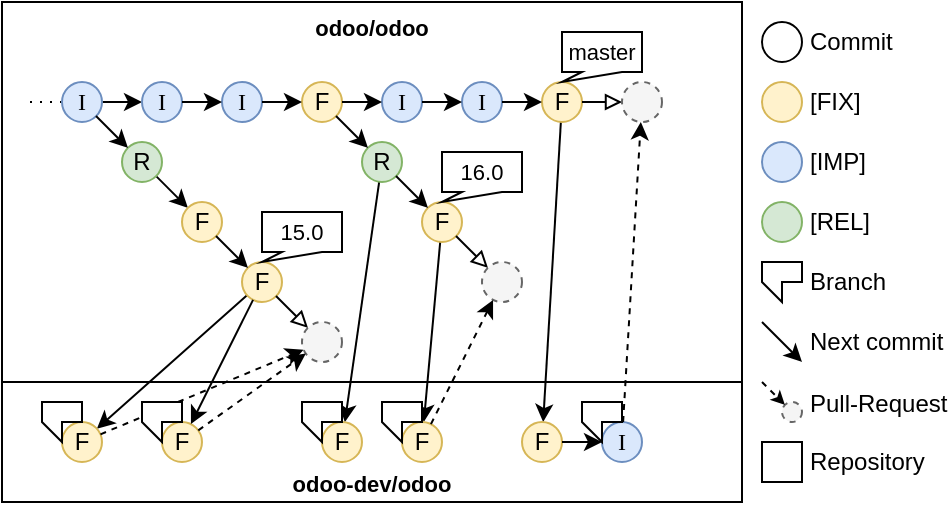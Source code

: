 <mxfile version="21.3.0" type="device">
  <diagram id="eDTlZYB63iw13qqHwxX-" name="Page-1">
    <mxGraphModel dx="398" dy="213" grid="1" gridSize="10" guides="1" tooltips="1" connect="1" arrows="1" fold="1" page="1" pageScale="1" pageWidth="850" pageHeight="1100" math="0" shadow="0">
      <root>
        <mxCell id="0" />
        <mxCell id="1" parent="0" />
        <mxCell id="_4l3IvHe-3uS5yegyjGe-203" value="odoo-dev/odoo" style="rounded=0;whiteSpace=wrap;html=1;fontSize=11;verticalAlign=bottom;fontStyle=1" parent="1" vertex="1">
          <mxGeometry x="70" y="550" width="370" height="60" as="geometry" />
        </mxCell>
        <mxCell id="_4l3IvHe-3uS5yegyjGe-202" value="odoo/odoo" style="rounded=0;whiteSpace=wrap;html=1;fontSize=11;verticalAlign=top;fontStyle=1" parent="1" vertex="1">
          <mxGeometry x="70" y="360" width="370" height="190" as="geometry" />
        </mxCell>
        <mxCell id="d4MCrwgoJ-HxTQabZ7jv-22" style="rounded=0;orthogonalLoop=1;jettySize=auto;html=1;endArrow=classic;endFill=1;" parent="1" source="_4l3IvHe-3uS5yegyjGe-63" target="UUBjyu-xDhq7s3pnQ-3j-14" edge="1">
          <mxGeometry relative="1" as="geometry">
            <mxPoint x="203" y="517" as="sourcePoint" />
            <mxPoint x="160" y="630" as="targetPoint" />
          </mxGeometry>
        </mxCell>
        <mxCell id="d4MCrwgoJ-HxTQabZ7jv-24" style="rounded=0;orthogonalLoop=1;jettySize=auto;html=1;endArrow=classic;endFill=1;" parent="1" source="_4l3IvHe-3uS5yegyjGe-67" target="_4l3IvHe-3uS5yegyjGe-170" edge="1">
          <mxGeometry relative="1" as="geometry">
            <mxPoint x="203" y="517" as="sourcePoint" />
            <mxPoint x="130" y="600" as="targetPoint" />
          </mxGeometry>
        </mxCell>
        <mxCell id="d4MCrwgoJ-HxTQabZ7jv-25" style="rounded=0;orthogonalLoop=1;jettySize=auto;html=1;endArrow=classic;endFill=1;" parent="1" source="_4l3IvHe-3uS5yegyjGe-69" target="_4l3IvHe-3uS5yegyjGe-168" edge="1">
          <mxGeometry relative="1" as="geometry">
            <mxPoint x="293" y="487" as="sourcePoint" />
            <mxPoint x="250" y="600" as="targetPoint" />
          </mxGeometry>
        </mxCell>
        <mxCell id="d4MCrwgoJ-HxTQabZ7jv-30" style="rounded=0;orthogonalLoop=1;jettySize=auto;html=1;endArrow=classic;endFill=1;" parent="1" source="_4l3IvHe-3uS5yegyjGe-40" target="_4l3IvHe-3uS5yegyjGe-162" edge="1">
          <mxGeometry relative="1" as="geometry">
            <mxPoint x="360" y="430" as="sourcePoint" />
            <mxPoint x="360" y="640" as="targetPoint" />
          </mxGeometry>
        </mxCell>
        <mxCell id="_4l3IvHe-3uS5yegyjGe-39" value="" style="edgeStyle=orthogonalEdgeStyle;rounded=0;orthogonalLoop=1;jettySize=auto;html=1;exitX=1;exitY=0.5;exitDx=0;exitDy=0;entryX=0;entryY=0.5;entryDx=0;entryDy=0;" parent="1" source="_4l3IvHe-3uS5yegyjGe-52" target="_4l3IvHe-3uS5yegyjGe-50" edge="1">
          <mxGeometry relative="1" as="geometry">
            <mxPoint x="320" y="410" as="targetPoint" />
          </mxGeometry>
        </mxCell>
        <mxCell id="_4l3IvHe-3uS5yegyjGe-40" value="F" style="ellipse;whiteSpace=wrap;html=1;aspect=fixed;fillColor=#fff2cc;strokeColor=#d6b656;" parent="1" vertex="1">
          <mxGeometry x="340" y="400" width="20" height="20" as="geometry" />
        </mxCell>
        <mxCell id="_4l3IvHe-3uS5yegyjGe-42" value="I" style="ellipse;whiteSpace=wrap;html=1;aspect=fixed;fillColor=#dae8fc;strokeColor=#6c8ebf;fontFamily=Verdana;" parent="1" vertex="1">
          <mxGeometry x="300" y="400" width="20" height="20" as="geometry" />
        </mxCell>
        <mxCell id="_4l3IvHe-3uS5yegyjGe-44" value="I" style="ellipse;whiteSpace=wrap;html=1;aspect=fixed;fillColor=#dae8fc;strokeColor=#6c8ebf;fontFamily=Verdana;" parent="1" vertex="1">
          <mxGeometry x="260" y="400" width="20" height="20" as="geometry" />
        </mxCell>
        <mxCell id="_4l3IvHe-3uS5yegyjGe-46" value="F" style="ellipse;whiteSpace=wrap;html=1;aspect=fixed;fillColor=#fff2cc;strokeColor=#d6b656;" parent="1" vertex="1">
          <mxGeometry x="220" y="400" width="20" height="20" as="geometry" />
        </mxCell>
        <mxCell id="_4l3IvHe-3uS5yegyjGe-48" value="I" style="ellipse;whiteSpace=wrap;html=1;aspect=fixed;fillColor=#dae8fc;strokeColor=#6c8ebf;fontFamily=Verdana;" parent="1" vertex="1">
          <mxGeometry x="180" y="400" width="20" height="20" as="geometry" />
        </mxCell>
        <mxCell id="_4l3IvHe-3uS5yegyjGe-50" value="I" style="ellipse;whiteSpace=wrap;html=1;aspect=fixed;fillColor=#dae8fc;strokeColor=#6c8ebf;fontFamily=Verdana;" parent="1" vertex="1">
          <mxGeometry x="140" y="400" width="20" height="20" as="geometry" />
        </mxCell>
        <mxCell id="_4l3IvHe-3uS5yegyjGe-51" value="" style="edgeStyle=orthogonalEdgeStyle;rounded=0;orthogonalLoop=1;jettySize=auto;html=1;endArrow=none;endFill=0;dashed=1;dashPattern=1 4;" parent="1" source="_4l3IvHe-3uS5yegyjGe-52" edge="1">
          <mxGeometry relative="1" as="geometry">
            <mxPoint x="80" y="410" as="targetPoint" />
          </mxGeometry>
        </mxCell>
        <mxCell id="_4l3IvHe-3uS5yegyjGe-52" value="I" style="ellipse;whiteSpace=wrap;html=1;aspect=fixed;fillColor=#dae8fc;strokeColor=#6c8ebf;fontFamily=Verdana;" parent="1" vertex="1">
          <mxGeometry x="100" y="400" width="20" height="20" as="geometry" />
        </mxCell>
        <mxCell id="_4l3IvHe-3uS5yegyjGe-59" style="rounded=0;orthogonalLoop=1;jettySize=auto;html=1;exitX=1;exitY=1;exitDx=0;exitDy=0;entryX=0;entryY=0;entryDx=0;entryDy=0;endArrow=classic;endFill=1;" parent="1" source="_4l3IvHe-3uS5yegyjGe-57" target="_4l3IvHe-3uS5yegyjGe-61" edge="1">
          <mxGeometry relative="1" as="geometry" />
        </mxCell>
        <mxCell id="_4l3IvHe-3uS5yegyjGe-57" value="R" style="ellipse;whiteSpace=wrap;html=1;aspect=fixed;fillColor=#d5e8d4;strokeColor=#82b366;" parent="1" vertex="1">
          <mxGeometry x="130" y="430" width="20" height="20" as="geometry" />
        </mxCell>
        <mxCell id="_4l3IvHe-3uS5yegyjGe-61" value="F" style="ellipse;whiteSpace=wrap;html=1;aspect=fixed;fillColor=#fff2cc;strokeColor=#d6b656;" parent="1" vertex="1">
          <mxGeometry x="160" y="460" width="20" height="20" as="geometry" />
        </mxCell>
        <mxCell id="_4l3IvHe-3uS5yegyjGe-63" value="F" style="ellipse;whiteSpace=wrap;html=1;aspect=fixed;fillColor=#fff2cc;strokeColor=#d6b656;" parent="1" vertex="1">
          <mxGeometry x="190" y="490" width="20" height="20" as="geometry" />
        </mxCell>
        <mxCell id="_4l3IvHe-3uS5yegyjGe-67" value="R" style="ellipse;whiteSpace=wrap;html=1;aspect=fixed;fillColor=#d5e8d4;strokeColor=#82b366;" parent="1" vertex="1">
          <mxGeometry x="250" y="430" width="20" height="20" as="geometry" />
        </mxCell>
        <mxCell id="_4l3IvHe-3uS5yegyjGe-69" value="F" style="ellipse;whiteSpace=wrap;html=1;aspect=fixed;fillColor=#fff2cc;strokeColor=#d6b656;" parent="1" vertex="1">
          <mxGeometry x="280" y="460" width="20" height="20" as="geometry" />
        </mxCell>
        <mxCell id="_4l3IvHe-3uS5yegyjGe-87" value="15.0" style="shape=callout;whiteSpace=wrap;html=1;perimeter=calloutPerimeter;fontSize=11;size=5;position=0.25;position2=0;" parent="1" vertex="1">
          <mxGeometry x="200" y="465" width="40" height="25" as="geometry" />
        </mxCell>
        <mxCell id="_4l3IvHe-3uS5yegyjGe-88" value="16.0" style="shape=callout;whiteSpace=wrap;html=1;perimeter=calloutPerimeter;fontSize=11;size=5;position=0.25;position2=0;" parent="1" vertex="1">
          <mxGeometry x="290" y="435" width="40" height="25" as="geometry" />
        </mxCell>
        <mxCell id="_4l3IvHe-3uS5yegyjGe-90" value="master" style="shape=callout;whiteSpace=wrap;html=1;perimeter=calloutPerimeter;fontSize=11;size=5;position=0.25;position2=0;" parent="1" vertex="1">
          <mxGeometry x="350" y="375" width="40" height="25" as="geometry" />
        </mxCell>
        <mxCell id="_4l3IvHe-3uS5yegyjGe-160" value="F" style="ellipse;whiteSpace=wrap;html=1;aspect=fixed;fillColor=#fff2cc;strokeColor=#d6b656;" parent="1" vertex="1">
          <mxGeometry x="150" y="570" width="20" height="20" as="geometry" />
        </mxCell>
        <mxCell id="_4l3IvHe-3uS5yegyjGe-162" value="F" style="ellipse;whiteSpace=wrap;html=1;aspect=fixed;fillColor=#fff2cc;strokeColor=#d6b656;" parent="1" vertex="1">
          <mxGeometry x="330" y="570" width="20" height="20" as="geometry" />
        </mxCell>
        <mxCell id="_4l3IvHe-3uS5yegyjGe-163" value="I" style="ellipse;whiteSpace=wrap;html=1;aspect=fixed;fillColor=#dae8fc;strokeColor=#6c8ebf;fontFamily=Verdana;" parent="1" vertex="1">
          <mxGeometry x="370" y="570" width="20" height="20" as="geometry" />
        </mxCell>
        <mxCell id="_4l3IvHe-3uS5yegyjGe-168" value="F" style="ellipse;whiteSpace=wrap;html=1;aspect=fixed;fillColor=#fff2cc;strokeColor=#d6b656;" parent="1" vertex="1">
          <mxGeometry x="270" y="570" width="20" height="20" as="geometry" />
        </mxCell>
        <mxCell id="_4l3IvHe-3uS5yegyjGe-170" value="F" style="ellipse;whiteSpace=wrap;html=1;aspect=fixed;fillColor=#fff2cc;strokeColor=#d6b656;" parent="1" vertex="1">
          <mxGeometry x="230" y="570" width="20" height="20" as="geometry" />
        </mxCell>
        <mxCell id="d4MCrwgoJ-HxTQabZ7jv-1" value="" style="edgeStyle=orthogonalEdgeStyle;rounded=0;orthogonalLoop=1;jettySize=auto;html=1;exitX=1;exitY=0.5;exitDx=0;exitDy=0;entryX=0;entryY=0.5;entryDx=0;entryDy=0;" parent="1" edge="1">
          <mxGeometry relative="1" as="geometry">
            <mxPoint x="180" y="410" as="targetPoint" />
            <mxPoint x="160" y="410" as="sourcePoint" />
          </mxGeometry>
        </mxCell>
        <mxCell id="d4MCrwgoJ-HxTQabZ7jv-2" value="" style="edgeStyle=orthogonalEdgeStyle;rounded=0;orthogonalLoop=1;jettySize=auto;html=1;exitX=1;exitY=0.5;exitDx=0;exitDy=0;entryX=0;entryY=0.5;entryDx=0;entryDy=0;" parent="1" edge="1">
          <mxGeometry relative="1" as="geometry">
            <mxPoint x="220" y="410" as="targetPoint" />
            <mxPoint x="200" y="410" as="sourcePoint" />
          </mxGeometry>
        </mxCell>
        <mxCell id="d4MCrwgoJ-HxTQabZ7jv-3" value="" style="edgeStyle=orthogonalEdgeStyle;rounded=0;orthogonalLoop=1;jettySize=auto;html=1;exitX=1;exitY=0.5;exitDx=0;exitDy=0;entryX=0;entryY=0.5;entryDx=0;entryDy=0;" parent="1" edge="1">
          <mxGeometry relative="1" as="geometry">
            <mxPoint x="260" y="410" as="targetPoint" />
            <mxPoint x="240" y="410" as="sourcePoint" />
          </mxGeometry>
        </mxCell>
        <mxCell id="d4MCrwgoJ-HxTQabZ7jv-4" value="" style="edgeStyle=orthogonalEdgeStyle;rounded=0;orthogonalLoop=1;jettySize=auto;html=1;exitX=1;exitY=0.5;exitDx=0;exitDy=0;entryX=0;entryY=0.5;entryDx=0;entryDy=0;" parent="1" edge="1">
          <mxGeometry relative="1" as="geometry">
            <mxPoint x="300" y="410" as="targetPoint" />
            <mxPoint x="280" y="410" as="sourcePoint" />
          </mxGeometry>
        </mxCell>
        <mxCell id="d4MCrwgoJ-HxTQabZ7jv-5" value="" style="edgeStyle=orthogonalEdgeStyle;rounded=0;orthogonalLoop=1;jettySize=auto;html=1;exitX=1;exitY=0.5;exitDx=0;exitDy=0;entryX=0;entryY=0.5;entryDx=0;entryDy=0;" parent="1" edge="1">
          <mxGeometry relative="1" as="geometry">
            <mxPoint x="340" y="410" as="targetPoint" />
            <mxPoint x="320" y="410" as="sourcePoint" />
          </mxGeometry>
        </mxCell>
        <mxCell id="d4MCrwgoJ-HxTQabZ7jv-6" style="rounded=0;orthogonalLoop=1;jettySize=auto;html=1;exitX=1;exitY=1;exitDx=0;exitDy=0;entryX=0;entryY=0;entryDx=0;entryDy=0;endArrow=classic;endFill=1;" parent="1" edge="1">
          <mxGeometry relative="1" as="geometry">
            <mxPoint x="177" y="477" as="sourcePoint" />
            <mxPoint x="193" y="493" as="targetPoint" />
          </mxGeometry>
        </mxCell>
        <mxCell id="d4MCrwgoJ-HxTQabZ7jv-7" style="rounded=0;orthogonalLoop=1;jettySize=auto;html=1;exitX=1;exitY=1;exitDx=0;exitDy=0;entryX=0;entryY=0;entryDx=0;entryDy=0;endArrow=classic;endFill=1;" parent="1" edge="1">
          <mxGeometry relative="1" as="geometry">
            <mxPoint x="117" y="417" as="sourcePoint" />
            <mxPoint x="133" y="433" as="targetPoint" />
          </mxGeometry>
        </mxCell>
        <mxCell id="d4MCrwgoJ-HxTQabZ7jv-8" style="rounded=0;orthogonalLoop=1;jettySize=auto;html=1;exitX=1;exitY=1;exitDx=0;exitDy=0;entryX=0;entryY=0;entryDx=0;entryDy=0;endArrow=classic;endFill=1;" parent="1" edge="1">
          <mxGeometry relative="1" as="geometry">
            <mxPoint x="237" y="417" as="sourcePoint" />
            <mxPoint x="253" y="433" as="targetPoint" />
          </mxGeometry>
        </mxCell>
        <mxCell id="d4MCrwgoJ-HxTQabZ7jv-9" style="rounded=0;orthogonalLoop=1;jettySize=auto;html=1;exitX=1;exitY=1;exitDx=0;exitDy=0;entryX=0;entryY=0;entryDx=0;entryDy=0;endArrow=classic;endFill=1;" parent="1" edge="1">
          <mxGeometry relative="1" as="geometry">
            <mxPoint x="267" y="447" as="sourcePoint" />
            <mxPoint x="283" y="463" as="targetPoint" />
          </mxGeometry>
        </mxCell>
        <mxCell id="d4MCrwgoJ-HxTQabZ7jv-10" style="rounded=0;orthogonalLoop=1;jettySize=auto;html=1;exitX=1;exitY=1;exitDx=0;exitDy=0;entryX=0;entryY=0;entryDx=0;entryDy=0;endArrow=block;endFill=0;" parent="1" edge="1">
          <mxGeometry relative="1" as="geometry">
            <mxPoint x="207" y="507" as="sourcePoint" />
            <mxPoint x="223" y="523" as="targetPoint" />
          </mxGeometry>
        </mxCell>
        <mxCell id="d4MCrwgoJ-HxTQabZ7jv-11" value="" style="ellipse;whiteSpace=wrap;html=1;aspect=fixed;fillColor=#f5f5f5;strokeColor=#666666;fontColor=#333333;dashed=1;" parent="1" vertex="1">
          <mxGeometry x="220" y="520" width="20" height="20" as="geometry" />
        </mxCell>
        <mxCell id="d4MCrwgoJ-HxTQabZ7jv-12" style="rounded=0;orthogonalLoop=1;jettySize=auto;html=1;exitX=1;exitY=1;exitDx=0;exitDy=0;entryX=0;entryY=0;entryDx=0;entryDy=0;endArrow=block;endFill=0;" parent="1" edge="1">
          <mxGeometry relative="1" as="geometry">
            <mxPoint x="297" y="477" as="sourcePoint" />
            <mxPoint x="313" y="493" as="targetPoint" />
          </mxGeometry>
        </mxCell>
        <mxCell id="d4MCrwgoJ-HxTQabZ7jv-13" value="" style="ellipse;whiteSpace=wrap;html=1;aspect=fixed;fillColor=#f5f5f5;strokeColor=#666666;fontColor=#333333;dashed=1;" parent="1" vertex="1">
          <mxGeometry x="310" y="490" width="20" height="20" as="geometry" />
        </mxCell>
        <mxCell id="d4MCrwgoJ-HxTQabZ7jv-14" style="rounded=0;orthogonalLoop=1;jettySize=auto;html=1;exitX=1;exitY=0.5;exitDx=0;exitDy=0;entryX=0;entryY=0.5;entryDx=0;entryDy=0;endArrow=block;endFill=0;" parent="1" source="_4l3IvHe-3uS5yegyjGe-40" target="d4MCrwgoJ-HxTQabZ7jv-15" edge="1">
          <mxGeometry relative="1" as="geometry">
            <mxPoint x="367" y="407" as="sourcePoint" />
            <mxPoint x="383" y="423" as="targetPoint" />
          </mxGeometry>
        </mxCell>
        <mxCell id="d4MCrwgoJ-HxTQabZ7jv-15" value="" style="ellipse;whiteSpace=wrap;html=1;aspect=fixed;fillColor=#f5f5f5;strokeColor=#666666;fontColor=#333333;dashed=1;" parent="1" vertex="1">
          <mxGeometry x="380" y="400" width="20" height="20" as="geometry" />
        </mxCell>
        <mxCell id="_4l3IvHe-3uS5yegyjGe-193" value="" style="shape=callout;whiteSpace=wrap;html=1;perimeter=calloutPerimeter;fontSize=11;size=10;position=0;position2=0.5;base=10;" parent="1" vertex="1">
          <mxGeometry x="260" y="560" width="20" height="20" as="geometry" />
        </mxCell>
        <mxCell id="_4l3IvHe-3uS5yegyjGe-194" value="" style="shape=callout;whiteSpace=wrap;html=1;perimeter=calloutPerimeter;fontSize=11;size=10;position=0;position2=0.5;base=10;" parent="1" vertex="1">
          <mxGeometry x="220" y="560" width="20" height="20" as="geometry" />
        </mxCell>
        <mxCell id="_4l3IvHe-3uS5yegyjGe-199" value="" style="shape=callout;whiteSpace=wrap;html=1;perimeter=calloutPerimeter;fontSize=11;size=10;position=0;position2=0.5;base=10;" parent="1" vertex="1">
          <mxGeometry x="360" y="560" width="20" height="20" as="geometry" />
        </mxCell>
        <mxCell id="_4l3IvHe-3uS5yegyjGe-179" style="edgeStyle=none;rounded=0;orthogonalLoop=1;jettySize=auto;html=1;fontSize=11;startArrow=none;startFill=0;endArrow=classic;endFill=1;dashed=1;" parent="1" source="_4l3IvHe-3uS5yegyjGe-160" target="d4MCrwgoJ-HxTQabZ7jv-11" edge="1">
          <mxGeometry relative="1" as="geometry">
            <mxPoint x="230" y="540" as="targetPoint" />
          </mxGeometry>
        </mxCell>
        <mxCell id="_4l3IvHe-3uS5yegyjGe-188" style="edgeStyle=none;rounded=0;orthogonalLoop=1;jettySize=auto;html=1;fontSize=11;startArrow=none;startFill=0;endArrow=classic;endFill=1;dashed=1;" parent="1" source="_4l3IvHe-3uS5yegyjGe-163" edge="1" target="d4MCrwgoJ-HxTQabZ7jv-15">
          <mxGeometry relative="1" as="geometry">
            <mxPoint x="390" y="420" as="targetPoint" />
          </mxGeometry>
        </mxCell>
        <mxCell id="_4l3IvHe-3uS5yegyjGe-182" style="edgeStyle=none;rounded=0;orthogonalLoop=1;jettySize=auto;html=1;fontSize=11;startArrow=none;startFill=0;endArrow=classic;endFill=1;dashed=1;" parent="1" source="_4l3IvHe-3uS5yegyjGe-168" target="d4MCrwgoJ-HxTQabZ7jv-13" edge="1">
          <mxGeometry relative="1" as="geometry">
            <mxPoint x="313" y="507" as="targetPoint" />
          </mxGeometry>
        </mxCell>
        <mxCell id="UUBjyu-xDhq7s3pnQ-3j-1" value="Branch" style="shape=callout;whiteSpace=wrap;html=1;perimeter=calloutPerimeter;fontSize=12;size=10;position=0;position2=0.5;base=10;labelPosition=right;verticalLabelPosition=middle;align=left;verticalAlign=middle;spacing=4;" vertex="1" parent="1">
          <mxGeometry x="450" y="490" width="20" height="20" as="geometry" />
        </mxCell>
        <mxCell id="UUBjyu-xDhq7s3pnQ-3j-2" value="[FIX]" style="ellipse;whiteSpace=wrap;html=1;aspect=fixed;fillColor=#fff2cc;strokeColor=#d6b656;labelPosition=right;verticalLabelPosition=middle;align=left;verticalAlign=middle;spacing=4;" vertex="1" parent="1">
          <mxGeometry x="450" y="400" width="20" height="20" as="geometry" />
        </mxCell>
        <mxCell id="UUBjyu-xDhq7s3pnQ-3j-3" value="[IMP]" style="ellipse;whiteSpace=wrap;html=1;aspect=fixed;fillColor=#dae8fc;strokeColor=#6c8ebf;fontFamily=Helvetica;labelPosition=right;verticalLabelPosition=middle;align=left;verticalAlign=middle;spacing=4;" vertex="1" parent="1">
          <mxGeometry x="450" y="430" width="20" height="20" as="geometry" />
        </mxCell>
        <mxCell id="UUBjyu-xDhq7s3pnQ-3j-4" value="[REL]" style="ellipse;whiteSpace=wrap;html=1;aspect=fixed;fillColor=#d5e8d4;strokeColor=#82b366;labelPosition=right;verticalLabelPosition=middle;align=left;verticalAlign=middle;spacing=4;" vertex="1" parent="1">
          <mxGeometry x="450" y="460" width="20" height="20" as="geometry" />
        </mxCell>
        <mxCell id="UUBjyu-xDhq7s3pnQ-3j-5" value="Next commit" style="rounded=0;orthogonalLoop=1;jettySize=auto;html=1;endArrow=classic;endFill=1;fontSize=12;labelPosition=right;verticalLabelPosition=middle;align=left;verticalAlign=middle;spacing=14;" edge="1" parent="1">
          <mxGeometry relative="1" as="geometry">
            <mxPoint x="450" y="520" as="sourcePoint" />
            <mxPoint x="470" y="540" as="targetPoint" />
          </mxGeometry>
        </mxCell>
        <mxCell id="UUBjyu-xDhq7s3pnQ-3j-8" value="Commit" style="ellipse;whiteSpace=wrap;html=1;aspect=fixed;labelPosition=right;verticalLabelPosition=middle;align=left;verticalAlign=middle;spacing=4;" vertex="1" parent="1">
          <mxGeometry x="450" y="370" width="20" height="20" as="geometry" />
        </mxCell>
        <mxCell id="UUBjyu-xDhq7s3pnQ-3j-9" value="Repository" style="whiteSpace=wrap;html=1;aspect=fixed;spacing=4;labelPosition=right;verticalLabelPosition=middle;align=left;verticalAlign=middle;" vertex="1" parent="1">
          <mxGeometry x="450" y="580" width="20" height="20" as="geometry" />
        </mxCell>
        <mxCell id="UUBjyu-xDhq7s3pnQ-3j-13" value="Pull-Request" style="group;spacing=4;labelPosition=right;verticalLabelPosition=middle;align=left;verticalAlign=middle;" vertex="1" connectable="0" parent="1">
          <mxGeometry x="450" y="550" width="20" height="20" as="geometry" />
        </mxCell>
        <mxCell id="UUBjyu-xDhq7s3pnQ-3j-12" value="" style="ellipse;whiteSpace=wrap;html=1;aspect=fixed;fillColor=#f5f5f5;strokeColor=#666666;fontColor=#333333;dashed=1;" vertex="1" parent="UUBjyu-xDhq7s3pnQ-3j-13">
          <mxGeometry x="10" y="10" width="10" height="10" as="geometry" />
        </mxCell>
        <mxCell id="UUBjyu-xDhq7s3pnQ-3j-6" value="" style="edgeStyle=none;rounded=0;orthogonalLoop=1;jettySize=auto;html=1;fontSize=12;startArrow=none;startFill=0;endArrow=classic;endFill=1;dashed=1;spacing=14;labelPosition=right;verticalLabelPosition=middle;align=left;verticalAlign=middle;endSize=4;" edge="1" parent="UUBjyu-xDhq7s3pnQ-3j-13" target="UUBjyu-xDhq7s3pnQ-3j-12">
          <mxGeometry relative="1" as="geometry">
            <mxPoint x="10" y="10" as="targetPoint" />
            <mxPoint as="sourcePoint" />
          </mxGeometry>
        </mxCell>
        <mxCell id="UUBjyu-xDhq7s3pnQ-3j-14" value="F" style="ellipse;whiteSpace=wrap;html=1;aspect=fixed;fillColor=#fff2cc;strokeColor=#d6b656;" vertex="1" parent="1">
          <mxGeometry x="100" y="570" width="20" height="20" as="geometry" />
        </mxCell>
        <mxCell id="UUBjyu-xDhq7s3pnQ-3j-16" style="rounded=0;orthogonalLoop=1;jettySize=auto;html=1;endArrow=classic;endFill=1;" edge="1" parent="1" source="_4l3IvHe-3uS5yegyjGe-63" target="_4l3IvHe-3uS5yegyjGe-160">
          <mxGeometry relative="1" as="geometry">
            <mxPoint x="203" y="517" as="sourcePoint" />
            <mxPoint x="127" y="583" as="targetPoint" />
          </mxGeometry>
        </mxCell>
        <mxCell id="UUBjyu-xDhq7s3pnQ-3j-17" style="edgeStyle=none;rounded=0;orthogonalLoop=1;jettySize=auto;html=1;fontSize=11;startArrow=none;startFill=0;endArrow=classic;endFill=1;dashed=1;" edge="1" parent="1" source="UUBjyu-xDhq7s3pnQ-3j-14" target="d4MCrwgoJ-HxTQabZ7jv-11">
          <mxGeometry relative="1" as="geometry">
            <mxPoint x="232" y="546" as="targetPoint" />
            <mxPoint x="178" y="584" as="sourcePoint" />
          </mxGeometry>
        </mxCell>
        <mxCell id="_4l3IvHe-3uS5yegyjGe-192" value="" style="shape=callout;whiteSpace=wrap;html=1;perimeter=calloutPerimeter;fontSize=11;size=10;position=0;position2=0.5;base=10;" parent="1" vertex="1">
          <mxGeometry x="140" y="560" width="20" height="20" as="geometry" />
        </mxCell>
        <mxCell id="UUBjyu-xDhq7s3pnQ-3j-18" style="rounded=0;orthogonalLoop=1;jettySize=auto;html=1;endArrow=classic;endFill=1;" edge="1" parent="1" source="_4l3IvHe-3uS5yegyjGe-162" target="_4l3IvHe-3uS5yegyjGe-163">
          <mxGeometry relative="1" as="geometry">
            <mxPoint x="299" y="490" as="sourcePoint" />
            <mxPoint x="291" y="580" as="targetPoint" />
          </mxGeometry>
        </mxCell>
        <mxCell id="UUBjyu-xDhq7s3pnQ-3j-19" value="" style="shape=callout;whiteSpace=wrap;html=1;perimeter=calloutPerimeter;fontSize=11;size=10;position=0;position2=0.5;base=10;" vertex="1" parent="1">
          <mxGeometry x="90" y="560" width="20" height="20" as="geometry" />
        </mxCell>
      </root>
    </mxGraphModel>
  </diagram>
</mxfile>
